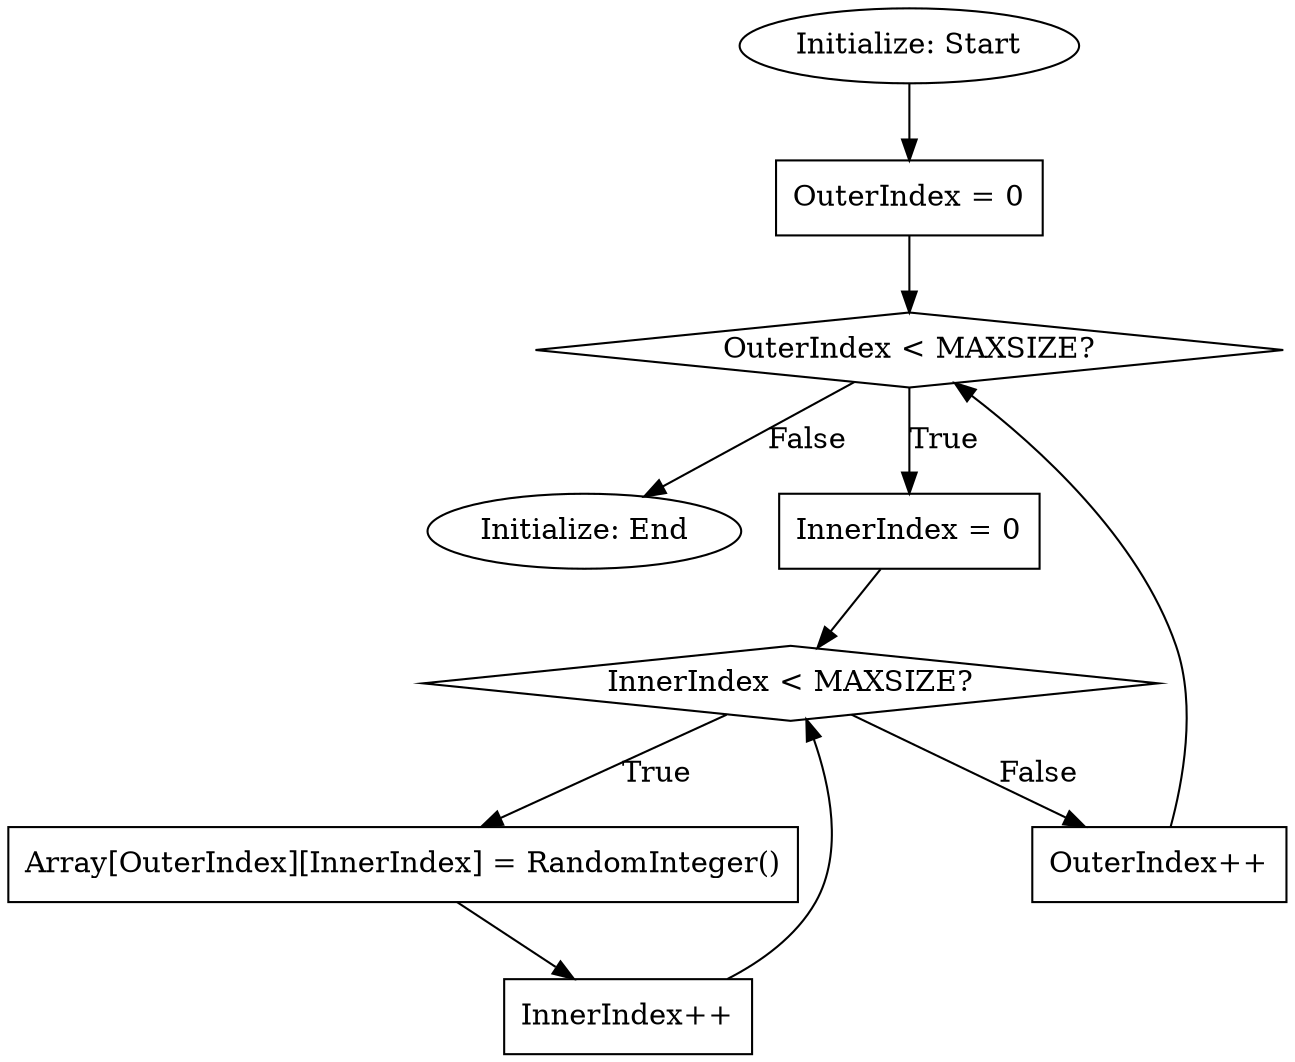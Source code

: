 digraph Initialize {
      rankdir=TB;
      node [shape=box];
      start [label="Initialize: Start", shape=ellipse];
      end [label="Initialize: End", shape=ellipse];
      n1 [label="OuterIndex = 0"];
      n2 [label="OuterIndex < MAXSIZE?", shape=diamond];
      n3 [label="InnerIndex = 0"];
      n4 [label="InnerIndex < MAXSIZE?", shape=diamond];
      n5 [label="Array[OuterIndex][InnerIndex] = RandomInteger()"];
      n6 [label="InnerIndex++"];
      n7 [label="OuterIndex++"];
      start -> n1 -> n2;
      n2 -> n3 [label="True"];
      n2 -> end [label="False"];
      n3 -> n4;
      n4 -> n5 [label="True"];
      n4 -> n7 [label="False"];
      n5 -> n6 -> n4;
      n7 -> n2;
  }
